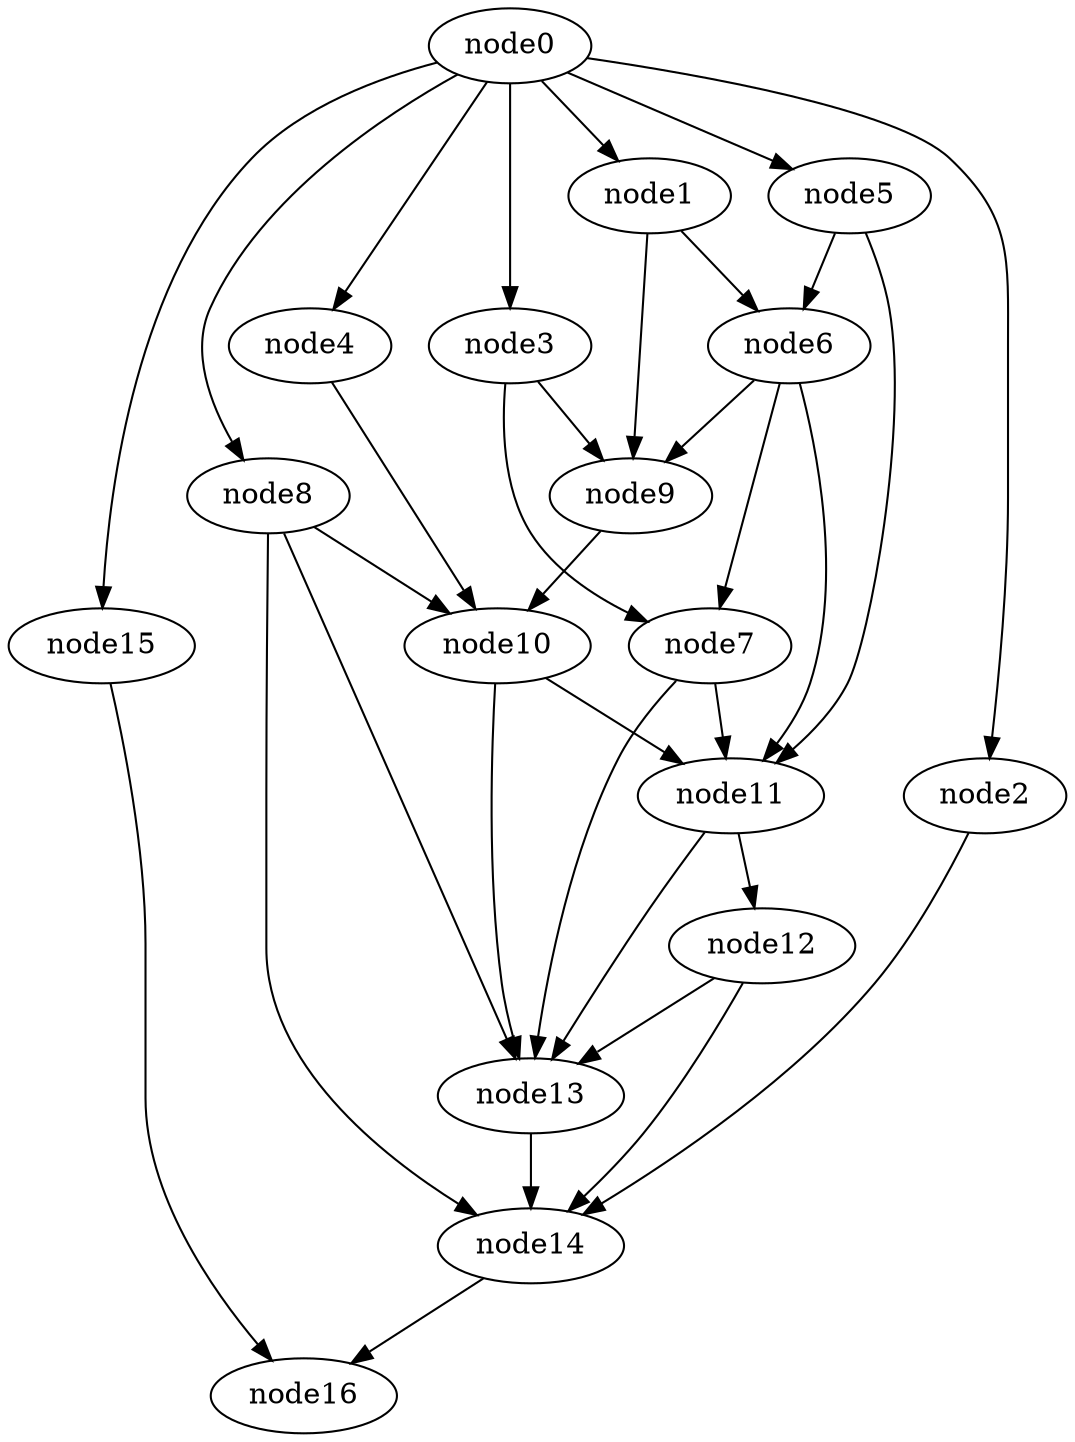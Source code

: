 digraph g{
	node16
	node15 -> node16
	node14 -> node16
	node13 -> node14
	node12 -> node14
	node12 -> node13
	node11 -> node13
	node11 -> node12
	node10 -> node13
	node10 -> node11
	node9 -> node10
	node8 -> node14
	node8 -> node13
	node8 -> node10
	node7 -> node13
	node7 -> node11
	node6 -> node11
	node6 -> node9
	node6 -> node7
	node5 -> node11
	node5 -> node6
	node4 -> node10
	node3 -> node9
	node3 -> node7
	node2 -> node14
	node1 -> node9
	node1 -> node6
	node0 -> node15
	node0 -> node8
	node0 -> node5
	node0 -> node4
	node0 -> node3
	node0 -> node2
	node0 -> node1
}
